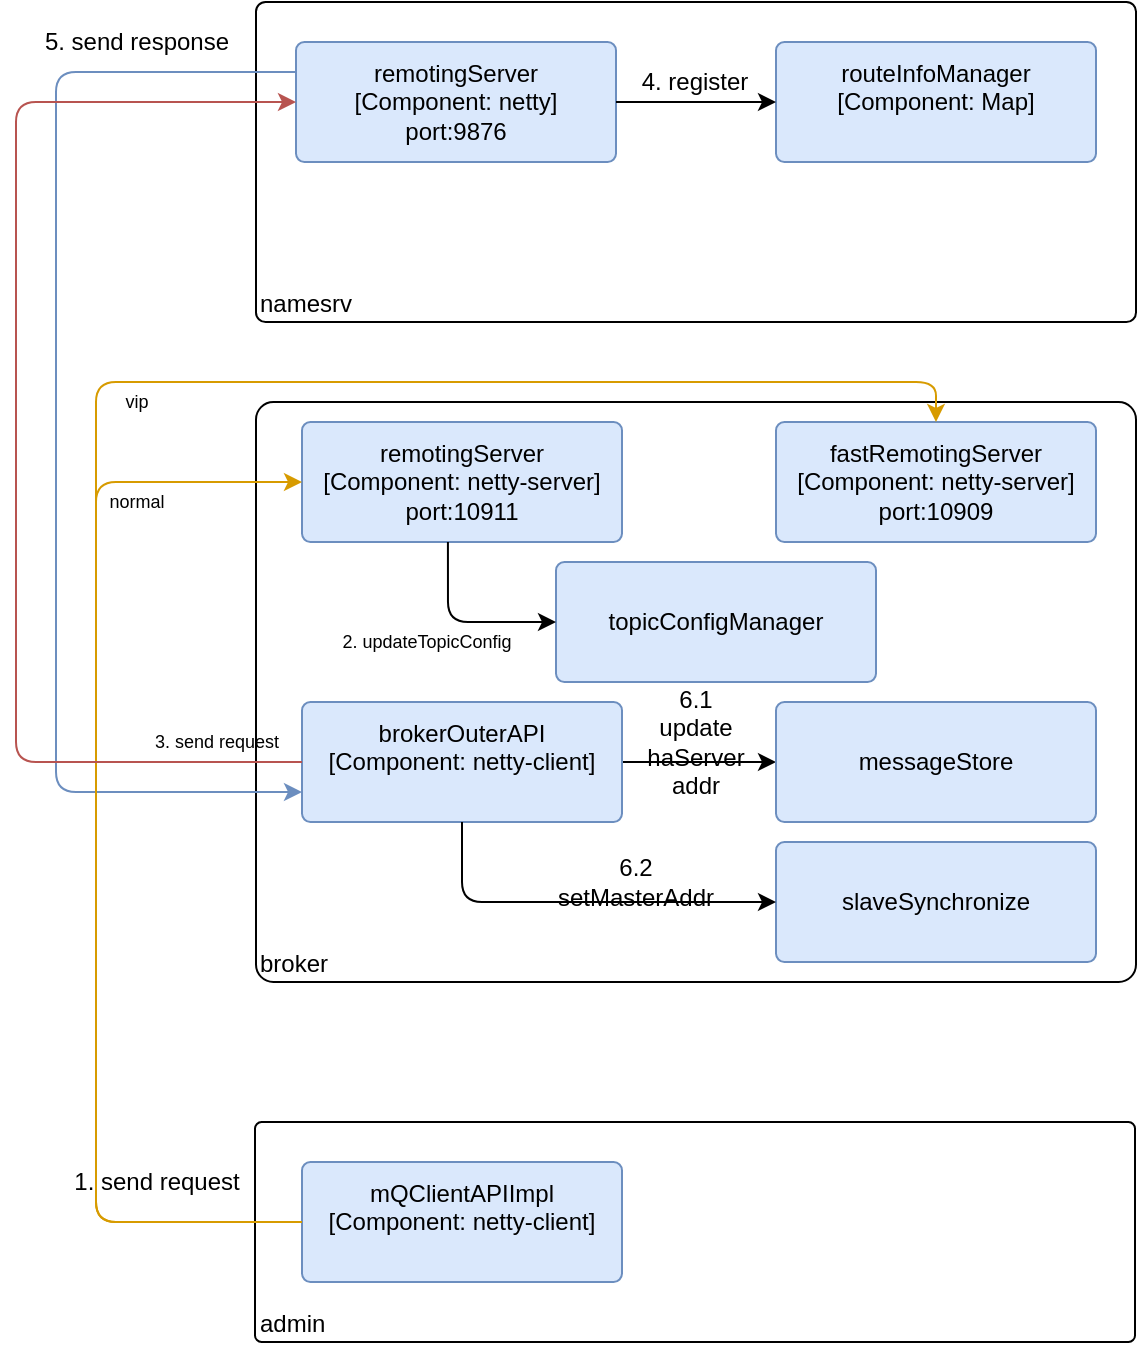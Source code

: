 <mxfile version="12.3.2" type="device" pages="1"><diagram id="CI2sOntxkTn-iCGGV-V5" name="Page-1"><mxGraphModel dx="724" dy="614" grid="1" gridSize="10" guides="1" tooltips="1" connect="1" arrows="1" fold="1" page="1" pageScale="1" pageWidth="827" pageHeight="1169" math="0" shadow="0"><root><mxCell id="0"/><mxCell id="1" parent="0"/><object label="&lt;div style=&quot;text-align: left&quot;&gt;namesrv&lt;/div&gt;" placeholders="1" c4Name="name" c4Type="ExecutionEnvironment" c4Application="applicationAndVersion" id="pZBJv2vL-rGYGuHLUVA--1"><mxCell style="rounded=1;whiteSpace=wrap;html=1;labelBackgroundColor=none;fillColor=#ffffff;fontColor=#000000;align=left;arcSize=3;strokeColor=#000000;verticalAlign=bottom;" parent="1" vertex="1"><mxGeometry x="210" y="40" width="440" height="160" as="geometry"/><C4ExecutionEnvironment as="c4"/></mxCell></object><object label="remotingServer&lt;br&gt;&lt;div&gt;[Component:&amp;nbsp;&lt;span&gt;netty&lt;/span&gt;&lt;span&gt;]&lt;/span&gt;&lt;/div&gt;&lt;div&gt;&lt;span style=&quot;text-align: left&quot;&gt;port:9876&lt;/span&gt;&lt;span&gt;&lt;br&gt;&lt;/span&gt;&lt;/div&gt;" placeholders="1" c4Name="name" c4Type="Component" c4Technology="technology" c4Description="Beschreibung" id="pZBJv2vL-rGYGuHLUVA--3"><mxCell style="rounded=1;whiteSpace=wrap;html=1;labelBackgroundColor=none;fillColor=#dae8fc;fontColor=#000000;align=center;arcSize=7;strokeColor=#6c8ebf;" parent="1" vertex="1"><mxGeometry x="230" y="60" width="160" height="60" as="geometry"/><C4Component as="c4"/></mxCell></object><object label="&lt;span&gt;routeInfoManager&lt;br&gt;[Component:&amp;nbsp;&lt;/span&gt;&lt;span&gt;Map&lt;/span&gt;&lt;span&gt;]&lt;br&gt;&lt;/span&gt;&lt;div&gt;&lt;br&gt;&lt;/div&gt;" placeholders="1" c4Name="name" c4Type="Component" c4Technology="technology" c4Description="Beschreibung" id="pZBJv2vL-rGYGuHLUVA--4"><mxCell style="rounded=1;whiteSpace=wrap;html=1;labelBackgroundColor=none;fillColor=#dae8fc;fontColor=#000000;align=center;arcSize=7;strokeColor=#6c8ebf;" parent="1" vertex="1"><mxGeometry x="470" y="60" width="160" height="60" as="geometry"/><C4Component as="c4"/></mxCell></object><object label="&lt;div style=&quot;text-align: left&quot;&gt;broker&lt;/div&gt;" placeholders="1" c4Name="name" c4Type="ExecutionEnvironment" c4Application="applicationAndVersion" id="pZBJv2vL-rGYGuHLUVA--5"><mxCell style="rounded=1;whiteSpace=wrap;html=1;labelBackgroundColor=none;fillColor=#ffffff;fontColor=#000000;align=left;arcSize=3;strokeColor=#000000;verticalAlign=bottom;" parent="1" vertex="1"><mxGeometry x="210" y="240" width="440" height="290" as="geometry"/><C4ExecutionEnvironment as="c4"/></mxCell></object><object label="remotingServer&lt;br&gt;&lt;div&gt;[Component:&amp;nbsp;&lt;span&gt;netty-server&lt;/span&gt;&lt;span&gt;]&lt;/span&gt;&lt;/div&gt;&lt;div&gt;&lt;span&gt;port:10911&lt;/span&gt;&lt;/div&gt;" placeholders="1" c4Name="name" c4Type="Component" c4Technology="technology" c4Description="Beschreibung" id="pZBJv2vL-rGYGuHLUVA--7"><mxCell style="rounded=1;whiteSpace=wrap;html=1;labelBackgroundColor=none;fillColor=#dae8fc;fontColor=#000000;align=center;arcSize=7;strokeColor=#6c8ebf;" parent="1" vertex="1"><mxGeometry x="233" y="250" width="160" height="60" as="geometry"/><C4Component as="c4"/></mxCell></object><object label="fastRemotingServer&lt;br&gt;&lt;div&gt;[Component:&amp;nbsp;&lt;span&gt;netty-server&lt;/span&gt;&lt;span&gt;]&lt;/span&gt;&lt;/div&gt;&lt;div&gt;&lt;span&gt;port:10909&lt;/span&gt;&lt;/div&gt;" placeholders="1" c4Name="name" c4Type="Component" c4Technology="technology" c4Description="Beschreibung" id="pZBJv2vL-rGYGuHLUVA--8"><mxCell style="rounded=1;whiteSpace=wrap;html=1;labelBackgroundColor=none;fillColor=#dae8fc;fontColor=#000000;align=center;arcSize=7;strokeColor=#6c8ebf;" parent="1" vertex="1"><mxGeometry x="470" y="250" width="160" height="60" as="geometry"/><C4Component as="c4"/></mxCell></object><mxCell id="pZBJv2vL-rGYGuHLUVA--40" value="" style="edgeStyle=orthogonalEdgeStyle;rounded=0;orthogonalLoop=1;jettySize=auto;html=1;" parent="1" source="pZBJv2vL-rGYGuHLUVA--9" target="pZBJv2vL-rGYGuHLUVA--38" edge="1"><mxGeometry relative="1" as="geometry"/></mxCell><object label="brokerOuterAPI&lt;br&gt;&lt;div&gt;[Component:&amp;nbsp;&lt;span&gt;netty-client&lt;/span&gt;&lt;span&gt;]&lt;/span&gt;&lt;/div&gt;&lt;div&gt;&lt;br&gt;&lt;/div&gt;" placeholders="1" c4Name="name" c4Type="Component" c4Technology="technology" c4Description="Beschreibung" id="pZBJv2vL-rGYGuHLUVA--9"><mxCell style="rounded=1;whiteSpace=wrap;html=1;labelBackgroundColor=none;fillColor=#dae8fc;fontColor=#000000;align=center;arcSize=7;strokeColor=#6c8ebf;" parent="1" vertex="1"><mxGeometry x="233" y="390" width="160" height="60" as="geometry"/><C4Component as="c4"/></mxCell></object><mxCell id="pZBJv2vL-rGYGuHLUVA--27" value="" style="endArrow=classic;html=1;exitX=0;exitY=0.5;exitDx=0;exitDy=0;entryX=0;entryY=0.5;entryDx=0;entryDy=0;fillColor=#ffe6cc;strokeColor=#d79b00;" parent="1" source="pZBJv2vL-rGYGuHLUVA--45" target="pZBJv2vL-rGYGuHLUVA--7" edge="1"><mxGeometry width="50" height="50" relative="1" as="geometry"><mxPoint x="60" y="340" as="sourcePoint"/><mxPoint x="130" y="70" as="targetPoint"/><Array as="points"><mxPoint x="130" y="650"/><mxPoint x="130" y="280"/></Array></mxGeometry></mxCell><mxCell id="pZBJv2vL-rGYGuHLUVA--28" value="1. send request" style="text;html=1;align=center;verticalAlign=middle;resizable=0;points=[];;autosize=1;" parent="1" vertex="1"><mxGeometry x="110" y="620" width="100" height="20" as="geometry"/></mxCell><mxCell id="pZBJv2vL-rGYGuHLUVA--29" value="" style="endArrow=classic;html=1;" parent="1" source="pZBJv2vL-rGYGuHLUVA--3" target="pZBJv2vL-rGYGuHLUVA--4" edge="1"><mxGeometry width="50" height="50" relative="1" as="geometry"><mxPoint x="50" y="370" as="sourcePoint"/><mxPoint x="80" y="420" as="targetPoint"/></mxGeometry></mxCell><mxCell id="pZBJv2vL-rGYGuHLUVA--30" value="4. register" style="text;html=1;strokeColor=none;fillColor=none;align=center;verticalAlign=middle;whiteSpace=wrap;rounded=0;" parent="1" vertex="1"><mxGeometry x="399" y="70" width="61" height="20" as="geometry"/></mxCell><mxCell id="pZBJv2vL-rGYGuHLUVA--36" value="" style="endArrow=classic;html=1;exitX=0;exitY=0.25;exitDx=0;exitDy=0;entryX=0;entryY=0.75;entryDx=0;entryDy=0;fillColor=#dae8fc;strokeColor=#6c8ebf;" parent="1" source="pZBJv2vL-rGYGuHLUVA--3" target="pZBJv2vL-rGYGuHLUVA--9" edge="1"><mxGeometry width="50" height="50" relative="1" as="geometry"><mxPoint x="50" y="120" as="sourcePoint"/><mxPoint x="180" y="380" as="targetPoint"/><Array as="points"><mxPoint x="110" y="75"/><mxPoint x="110" y="435"/></Array></mxGeometry></mxCell><mxCell id="pZBJv2vL-rGYGuHLUVA--37" value="5. send response" style="text;html=1;align=center;verticalAlign=middle;resizable=0;points=[];;autosize=1;" parent="1" vertex="1"><mxGeometry x="95" y="50" width="110" height="20" as="geometry"/></mxCell><object label="messageStore" placeholders="1" c4Name="name" c4Type="Component" c4Technology="technology" c4Description="Beschreibung" id="pZBJv2vL-rGYGuHLUVA--38"><mxCell style="rounded=1;whiteSpace=wrap;html=1;labelBackgroundColor=none;fillColor=#dae8fc;fontColor=#000000;align=center;arcSize=7;strokeColor=#6c8ebf;" parent="1" vertex="1"><mxGeometry x="470" y="390" width="160" height="60" as="geometry"/><C4Component as="c4"/></mxCell></object><object label="slaveSynchronize" placeholders="1" c4Name="name" c4Type="Component" c4Technology="technology" c4Description="Beschreibung" id="pZBJv2vL-rGYGuHLUVA--39"><mxCell style="rounded=1;whiteSpace=wrap;html=1;labelBackgroundColor=none;fillColor=#dae8fc;fontColor=#000000;align=center;arcSize=7;strokeColor=#6c8ebf;" parent="1" vertex="1"><mxGeometry x="470" y="460" width="160" height="60" as="geometry"/><C4Component as="c4"/></mxCell></object><mxCell id="pZBJv2vL-rGYGuHLUVA--41" value="6.1 update&lt;br&gt;haServer&lt;br&gt;addr" style="text;html=1;strokeColor=none;fillColor=none;align=center;verticalAlign=middle;whiteSpace=wrap;rounded=0;" parent="1" vertex="1"><mxGeometry x="410" y="400" width="40" height="20" as="geometry"/></mxCell><mxCell id="pZBJv2vL-rGYGuHLUVA--42" value="" style="endArrow=classic;html=1;exitX=0.5;exitY=1;exitDx=0;exitDy=0;" parent="1" source="pZBJv2vL-rGYGuHLUVA--9" target="pZBJv2vL-rGYGuHLUVA--39" edge="1"><mxGeometry width="50" height="50" relative="1" as="geometry"><mxPoint x="320" y="460" as="sourcePoint"/><mxPoint x="370" y="410" as="targetPoint"/><Array as="points"><mxPoint x="313" y="490"/></Array></mxGeometry></mxCell><mxCell id="pZBJv2vL-rGYGuHLUVA--43" value="6.2 setMasterAddr" style="text;html=1;strokeColor=none;fillColor=none;align=center;verticalAlign=middle;whiteSpace=wrap;rounded=0;" parent="1" vertex="1"><mxGeometry x="380" y="470" width="40" height="20" as="geometry"/></mxCell><object label="&lt;div style=&quot;text-align: left&quot;&gt;admin&lt;/div&gt;" placeholders="1" c4Name="name" c4Type="ExecutionEnvironment" c4Application="applicationAndVersion" id="pZBJv2vL-rGYGuHLUVA--44"><mxCell style="rounded=1;whiteSpace=wrap;html=1;labelBackgroundColor=none;fillColor=#ffffff;fontColor=#000000;align=left;arcSize=3;strokeColor=#000000;verticalAlign=bottom;" parent="1" vertex="1"><mxGeometry x="209.5" y="600" width="440" height="110" as="geometry"/><C4ExecutionEnvironment as="c4"/></mxCell></object><object label="mQClientAPIImpl&lt;br&gt;&lt;div&gt;[Component:&amp;nbsp;&lt;span&gt;netty-client&lt;/span&gt;&lt;span&gt;]&lt;/span&gt;&lt;/div&gt;&lt;div&gt;&lt;br&gt;&lt;/div&gt;" placeholders="1" c4Name="name" c4Type="Component" c4Technology="technology" c4Description="Beschreibung" id="pZBJv2vL-rGYGuHLUVA--45"><mxCell style="rounded=1;whiteSpace=wrap;html=1;labelBackgroundColor=none;fillColor=#dae8fc;fontColor=#000000;align=center;arcSize=7;strokeColor=#6c8ebf;" parent="1" vertex="1"><mxGeometry x="233" y="620" width="160" height="60" as="geometry"/><C4Component as="c4"/></mxCell></object><mxCell id="pZBJv2vL-rGYGuHLUVA--46" value="" style="endArrow=classic;html=1;exitX=0;exitY=0.5;exitDx=0;exitDy=0;fillColor=#ffe6cc;strokeColor=#d79b00;" parent="1" source="pZBJv2vL-rGYGuHLUVA--45" target="pZBJv2vL-rGYGuHLUVA--8" edge="1"><mxGeometry width="50" height="50" relative="1" as="geometry"><mxPoint x="140" y="580" as="sourcePoint"/><mxPoint x="540" y="230" as="targetPoint"/><Array as="points"><mxPoint x="130" y="650"/><mxPoint x="130" y="230"/><mxPoint x="550" y="230"/></Array></mxGeometry></mxCell><mxCell id="pZBJv2vL-rGYGuHLUVA--48" value="vip" style="text;html=1;align=center;verticalAlign=middle;resizable=0;points=[];;autosize=1;fontSize=9;" parent="1" vertex="1"><mxGeometry x="135" y="230" width="30" height="20" as="geometry"/></mxCell><mxCell id="pZBJv2vL-rGYGuHLUVA--49" value="normal" style="text;html=1;align=center;verticalAlign=middle;resizable=0;points=[];;autosize=1;fontSize=9;" parent="1" vertex="1"><mxGeometry x="125" y="280" width="50" height="20" as="geometry"/></mxCell><object label="topicConfigManager" placeholders="1" c4Name="name" c4Type="Component" c4Technology="technology" c4Description="Beschreibung" id="pZBJv2vL-rGYGuHLUVA--50"><mxCell style="rounded=1;whiteSpace=wrap;html=1;labelBackgroundColor=none;fillColor=#dae8fc;fontColor=#000000;align=center;arcSize=7;strokeColor=#6c8ebf;" parent="1" vertex="1"><mxGeometry x="360" y="320" width="160" height="60" as="geometry"/><C4Component as="c4"/></mxCell></object><mxCell id="pZBJv2vL-rGYGuHLUVA--51" value="" style="endArrow=classic;html=1;fontSize=9;exitX=0.456;exitY=1;exitDx=0;exitDy=0;exitPerimeter=0;" parent="1" source="pZBJv2vL-rGYGuHLUVA--7" target="pZBJv2vL-rGYGuHLUVA--50" edge="1"><mxGeometry width="50" height="50" relative="1" as="geometry"><mxPoint x="280" y="340" as="sourcePoint"/><mxPoint x="330" y="290" as="targetPoint"/><Array as="points"><mxPoint x="306" y="350"/></Array></mxGeometry></mxCell><mxCell id="pZBJv2vL-rGYGuHLUVA--52" value="2. updateTopicConfig" style="text;html=1;align=center;verticalAlign=middle;resizable=0;points=[];;autosize=1;fontSize=9;" parent="1" vertex="1"><mxGeometry x="230" y="350" width="130" height="20" as="geometry"/></mxCell><mxCell id="pZBJv2vL-rGYGuHLUVA--53" value="" style="endArrow=classic;html=1;fontSize=9;exitX=0;exitY=0.5;exitDx=0;exitDy=0;entryX=0;entryY=0.5;entryDx=0;entryDy=0;fillColor=#f8cecc;strokeColor=#b85450;" parent="1" source="pZBJv2vL-rGYGuHLUVA--9" target="pZBJv2vL-rGYGuHLUVA--3" edge="1"><mxGeometry width="50" height="50" relative="1" as="geometry"><mxPoint x="170" y="430" as="sourcePoint"/><mxPoint x="90" y="90" as="targetPoint"/><Array as="points"><mxPoint x="90" y="420"/><mxPoint x="90" y="90"/></Array></mxGeometry></mxCell><mxCell id="pZBJv2vL-rGYGuHLUVA--54" value="3. send request" style="text;html=1;align=center;verticalAlign=middle;resizable=0;points=[];;autosize=1;fontSize=9;" parent="1" vertex="1"><mxGeometry x="140" y="400" width="100" height="20" as="geometry"/></mxCell></root></mxGraphModel></diagram></mxfile>